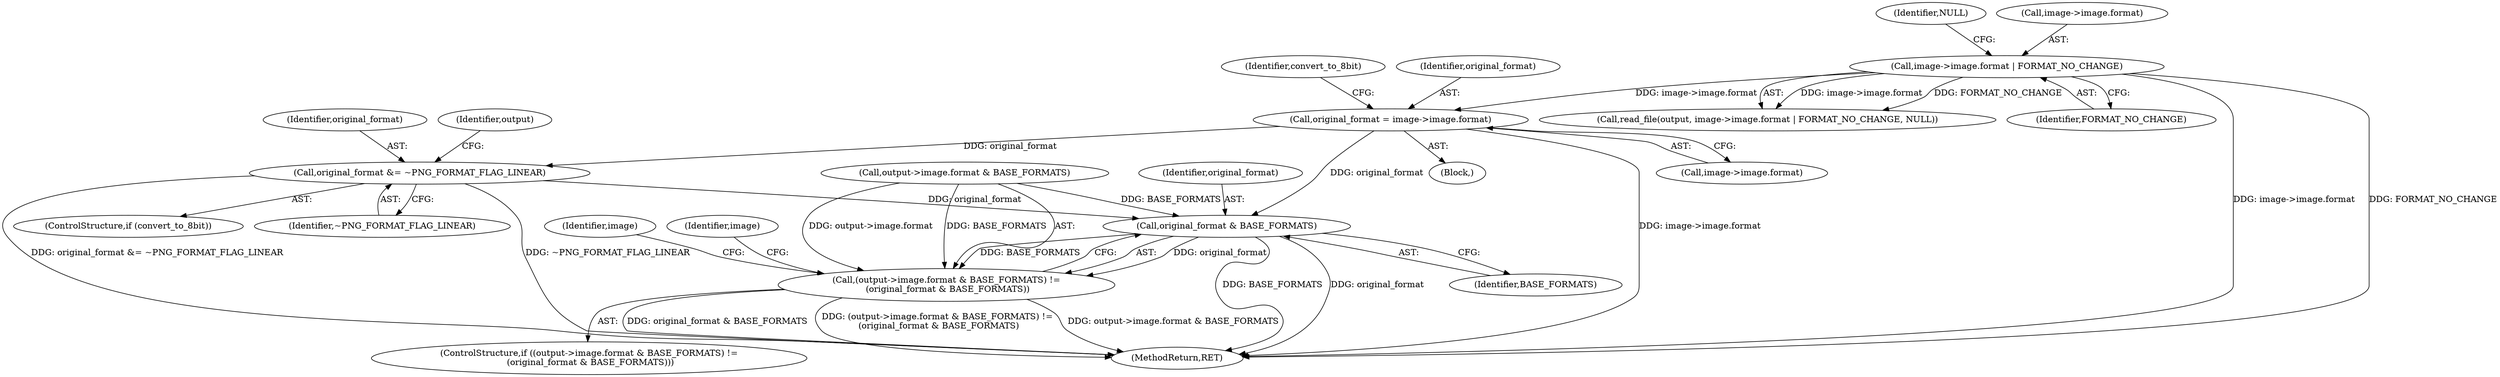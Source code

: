 digraph "0_Android_9d4853418ab2f754c2b63e091c29c5529b8b86ca_31@pointer" {
"1000291" [label="(Call,original_format = image->image.format)"];
"1000281" [label="(Call,image->image.format | FORMAT_NO_CHANGE)"];
"1000300" [label="(Call,original_format &= ~PNG_FORMAT_FLAG_LINEAR)"];
"1000312" [label="(Call,original_format & BASE_FORMATS)"];
"1000304" [label="(Call,(output->image.format & BASE_FORMATS) !=\n (original_format & BASE_FORMATS))"];
"1000312" [label="(Call,original_format & BASE_FORMATS)"];
"1000288" [label="(Identifier,NULL)"];
"1000308" [label="(Identifier,output)"];
"1000289" [label="(Block,)"];
"1000305" [label="(Call,output->image.format & BASE_FORMATS)"];
"1000291" [label="(Call,original_format = image->image.format)"];
"1000303" [label="(ControlStructure,if ((output->image.format & BASE_FORMATS) !=\n (original_format & BASE_FORMATS)))"];
"1000287" [label="(Identifier,FORMAT_NO_CHANGE)"];
"1000317" [label="(Identifier,image)"];
"1000327" [label="(Identifier,image)"];
"1000340" [label="(MethodReturn,RET)"];
"1000302" [label="(Identifier,~PNG_FORMAT_FLAG_LINEAR)"];
"1000300" [label="(Call,original_format &= ~PNG_FORMAT_FLAG_LINEAR)"];
"1000304" [label="(Call,(output->image.format & BASE_FORMATS) !=\n (original_format & BASE_FORMATS))"];
"1000282" [label="(Call,image->image.format)"];
"1000292" [label="(Identifier,original_format)"];
"1000313" [label="(Identifier,original_format)"];
"1000293" [label="(Call,image->image.format)"];
"1000301" [label="(Identifier,original_format)"];
"1000279" [label="(Call,read_file(output, image->image.format | FORMAT_NO_CHANGE, NULL))"];
"1000299" [label="(Identifier,convert_to_8bit)"];
"1000298" [label="(ControlStructure,if (convert_to_8bit))"];
"1000314" [label="(Identifier,BASE_FORMATS)"];
"1000281" [label="(Call,image->image.format | FORMAT_NO_CHANGE)"];
"1000291" -> "1000289"  [label="AST: "];
"1000291" -> "1000293"  [label="CFG: "];
"1000292" -> "1000291"  [label="AST: "];
"1000293" -> "1000291"  [label="AST: "];
"1000299" -> "1000291"  [label="CFG: "];
"1000291" -> "1000340"  [label="DDG: image->image.format"];
"1000281" -> "1000291"  [label="DDG: image->image.format"];
"1000291" -> "1000300"  [label="DDG: original_format"];
"1000291" -> "1000312"  [label="DDG: original_format"];
"1000281" -> "1000279"  [label="AST: "];
"1000281" -> "1000287"  [label="CFG: "];
"1000282" -> "1000281"  [label="AST: "];
"1000287" -> "1000281"  [label="AST: "];
"1000288" -> "1000281"  [label="CFG: "];
"1000281" -> "1000340"  [label="DDG: image->image.format"];
"1000281" -> "1000340"  [label="DDG: FORMAT_NO_CHANGE"];
"1000281" -> "1000279"  [label="DDG: image->image.format"];
"1000281" -> "1000279"  [label="DDG: FORMAT_NO_CHANGE"];
"1000300" -> "1000298"  [label="AST: "];
"1000300" -> "1000302"  [label="CFG: "];
"1000301" -> "1000300"  [label="AST: "];
"1000302" -> "1000300"  [label="AST: "];
"1000308" -> "1000300"  [label="CFG: "];
"1000300" -> "1000340"  [label="DDG: ~PNG_FORMAT_FLAG_LINEAR"];
"1000300" -> "1000340"  [label="DDG: original_format &= ~PNG_FORMAT_FLAG_LINEAR"];
"1000300" -> "1000312"  [label="DDG: original_format"];
"1000312" -> "1000304"  [label="AST: "];
"1000312" -> "1000314"  [label="CFG: "];
"1000313" -> "1000312"  [label="AST: "];
"1000314" -> "1000312"  [label="AST: "];
"1000304" -> "1000312"  [label="CFG: "];
"1000312" -> "1000340"  [label="DDG: original_format"];
"1000312" -> "1000340"  [label="DDG: BASE_FORMATS"];
"1000312" -> "1000304"  [label="DDG: original_format"];
"1000312" -> "1000304"  [label="DDG: BASE_FORMATS"];
"1000305" -> "1000312"  [label="DDG: BASE_FORMATS"];
"1000304" -> "1000303"  [label="AST: "];
"1000305" -> "1000304"  [label="AST: "];
"1000317" -> "1000304"  [label="CFG: "];
"1000327" -> "1000304"  [label="CFG: "];
"1000304" -> "1000340"  [label="DDG: original_format & BASE_FORMATS"];
"1000304" -> "1000340"  [label="DDG: (output->image.format & BASE_FORMATS) !=\n (original_format & BASE_FORMATS)"];
"1000304" -> "1000340"  [label="DDG: output->image.format & BASE_FORMATS"];
"1000305" -> "1000304"  [label="DDG: output->image.format"];
"1000305" -> "1000304"  [label="DDG: BASE_FORMATS"];
}
